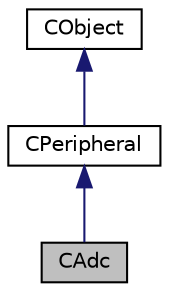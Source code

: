 digraph "CAdc"
{
  edge [fontname="Helvetica",fontsize="10",labelfontname="Helvetica",labelfontsize="10"];
  node [fontname="Helvetica",fontsize="10",shape=record];
  Node1 [label="CAdc",height=0.2,width=0.4,color="black", fillcolor="grey75", style="filled" fontcolor="black"];
  Node2 -> Node1 [dir="back",color="midnightblue",fontsize="10",style="solid",fontname="Helvetica"];
  Node2 [label="CPeripheral",height=0.2,width=0.4,color="black", fillcolor="white", style="filled",URL="$d9/db6/class_c_peripheral.html"];
  Node3 -> Node2 [dir="back",color="midnightblue",fontsize="10",style="solid",fontname="Helvetica"];
  Node3 [label="CObject",height=0.2,width=0.4,color="black", fillcolor="white", style="filled",URL="$dc/dac/class_c_object.html"];
}

